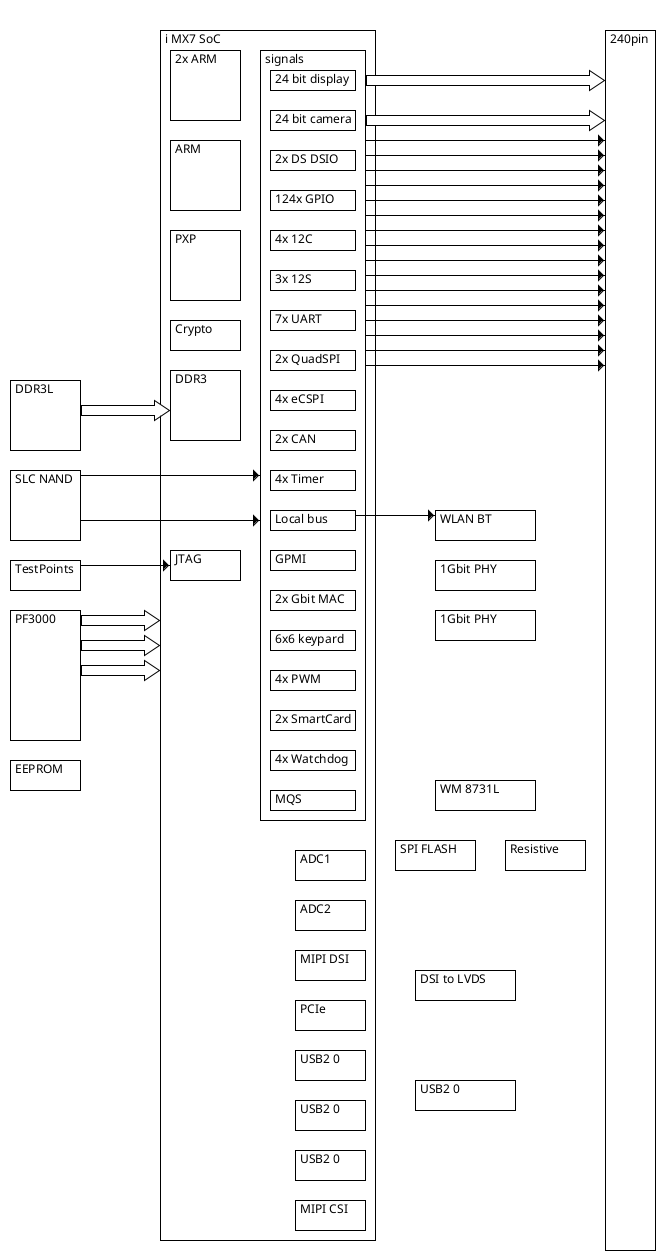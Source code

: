 {
  "sha1": "4r9qlwbek1jj0taav2u3i1tss1ccbix",
  "insertion": {
    "when": "2024-05-30T20:48:20.554Z",
    "user": "plantuml@gmail.com"
  }
}
@startwire
goto(0,360)
*DDR3L [70x70]
*SLC_NAND [70x70]
*TestPoints [70x30]
*PF3000 [70x130]
*EEPROM [70x30]

--
move(60,0)
*i_MX7_SoC
	*2x_ARM [70x70]
	*ARM [70x70]
	*PXP [70x70]
	*Crypto [70x30]
	*DDR3 [70x70]
	move(0,90)
	*JTAG [70x30]
	--
	*signals
		*24_bit_display [85x20]
		*24_bit_camera [85x20]
		*2x_DS_DSIO [85x20]
		*124x_GPIO [85x20]
		*4x_12C [85x20]
		*3x_12S [85x20]
		*7x_UART [85x20]
		*2x_QuadSPI [85x20]
		*4x_eCSPI [85x20]
		*2x_CAN [85x20]
		*4x_Timer [85x20]
		*Local_bus [85x20]
		*GPMI [85x20]
		*2x_Gbit_MAC [85x20]
		*6x6_keypard [85x20]
		*4x_PWM [85x20]
		*2x_SmartCard [85x20]
		*4x_Watchdog [85x20]
		*MQS [85x20]

	move(35,10)
	*ADC1 [70x30]
	*ADC2 [70x30]
	*MIPI_DSI [70x30]
	*PCIe [70x30]
	*USB2_0   [70x30]
	*USB2_0_  [70x30]
	*USB2_0__ [70x30]
	*MIPI_CSI [70x30]

--
move(40, 480)
*WLAN_BT    [100x30]
*1Gbit_PHY [100x30]
*1Gbit_PHY_ [100x30]
move(0, 120)
*WM_8731L [100x30]

move(-40, 10)
*SPI_FLASH [80x30]
move(110, -50)
*Resistive [80x30]

move(-90, 80)
*DSI_to_LVDS [100x30]
move(0,60)
*USB2_0 [100x30]

--

*240pin [50x1220]


DDR3L(100%,50%-10) => i_MX7_SoC.DDR3
SLC_NAND -> i_MX7_SoC.signals
SLC_NAND(100%, 50) -> i_MX7_SoC.signals

TestPoints -> i_MX7_SoC.JTAG


PF3000 => i_MX7_SoC
PF3000 => i_MX7_SoC
PF3000 => i_MX7_SoC


i_MX7_SoC.signals(100%,25) => 240pin
i_MX7_SoC.signals(100%,65) => 240pin

i_MX7_SoC.signals -> 240pin
i_MX7_SoC.signals -> 240pin
i_MX7_SoC.signals -> 240pin
i_MX7_SoC.signals -> 240pin
i_MX7_SoC.signals -> 240pin
i_MX7_SoC.signals -> 240pin
i_MX7_SoC.signals -> 240pin
i_MX7_SoC.signals -> 240pin
i_MX7_SoC.signals -> 240pin
i_MX7_SoC.signals -> 240pin
i_MX7_SoC.signals -> 240pin
i_MX7_SoC.signals -> 240pin
i_MX7_SoC.signals -> 240pin
i_MX7_SoC.signals -> 240pin
i_MX7_SoC.signals -> 240pin
i_MX7_SoC.signals -> 240pin

i_MX7_SoC.signals.Local_bus -> WLAN_BT

@endwire
